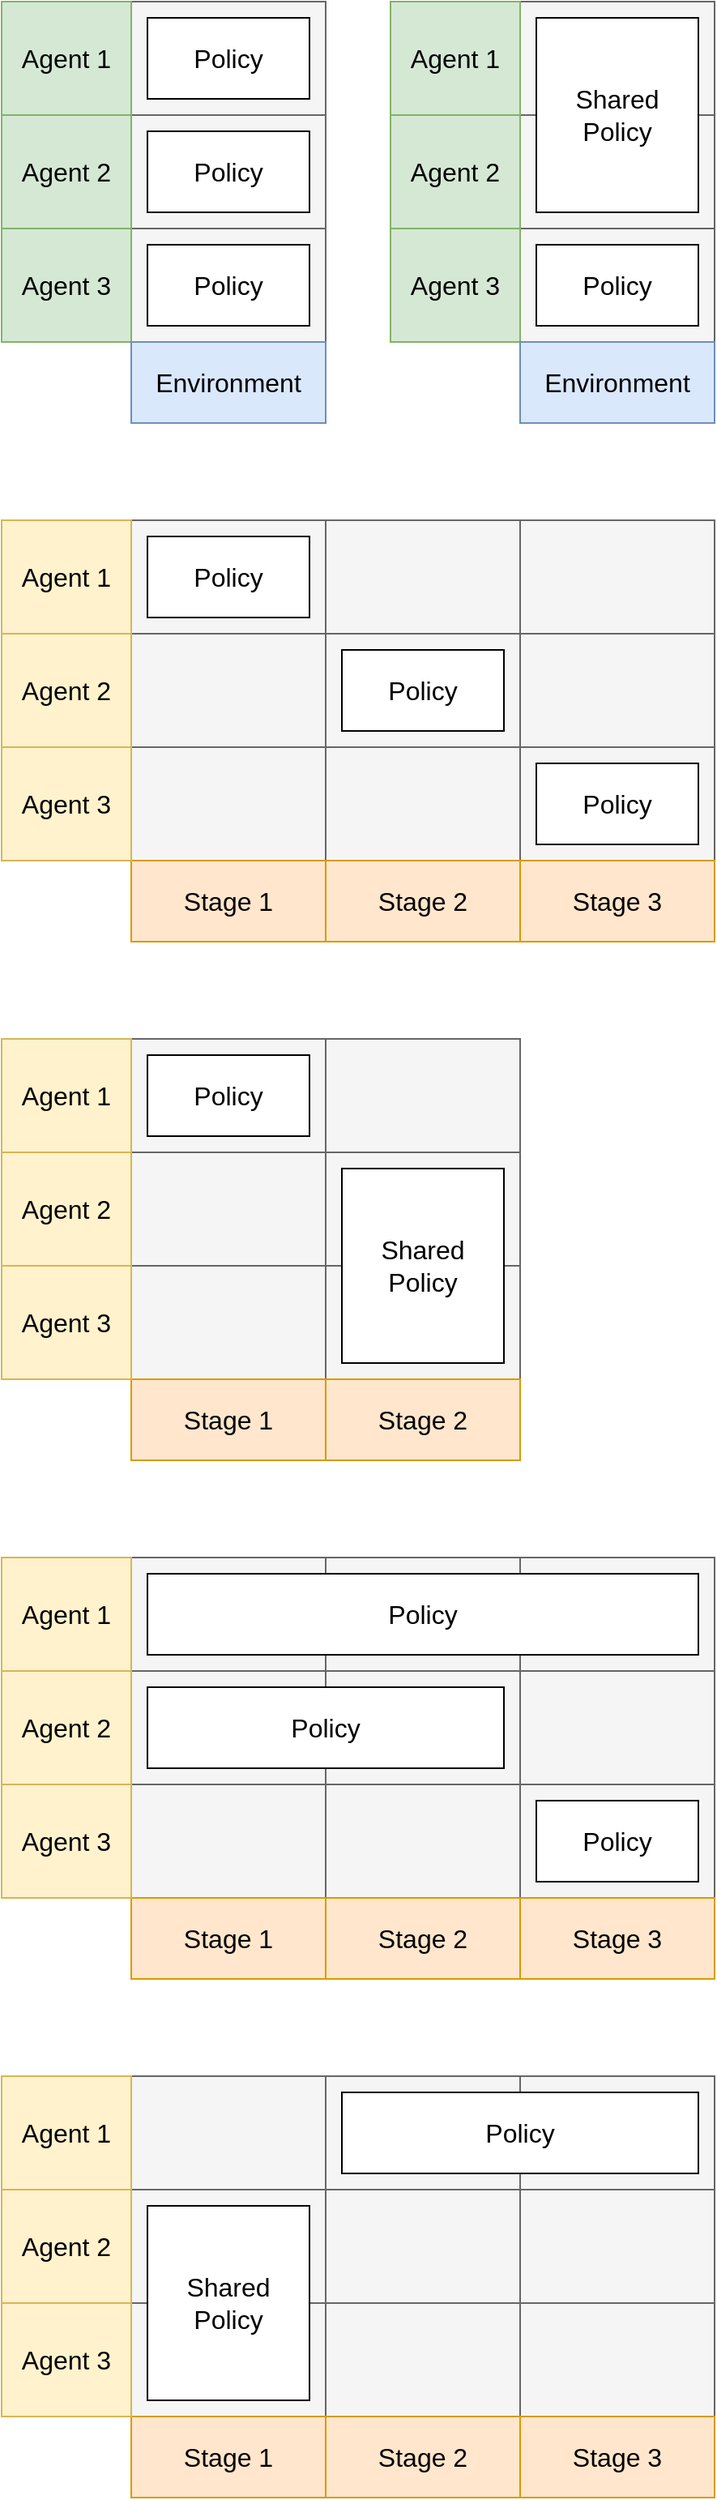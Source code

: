 <mxfile version="15.8.7" type="device"><diagram id="1Qly3OEpA-iI3qJtD8Y1" name="Page-1"><mxGraphModel dx="1106" dy="-347" grid="1" gridSize="10" guides="1" tooltips="1" connect="1" arrows="1" fold="1" page="1" pageScale="1" pageWidth="827" pageHeight="1169" math="0" shadow="0"><root><mxCell id="0"/><mxCell id="1" parent="0"/><mxCell id="XAu031PaBlUm94sDrdOI-174" value="" style="rounded=0;whiteSpace=wrap;html=1;fillColor=#f5f5f5;fontColor=#333333;strokeColor=#666666;fontSize=16;" parent="1" vertex="1"><mxGeometry x="160" y="1240" width="120" height="70" as="geometry"/></mxCell><mxCell id="XAu031PaBlUm94sDrdOI-181" value="&lt;font style=&quot;font-size: 16px;&quot;&gt;Policy&lt;/font&gt;" style="rounded=0;whiteSpace=wrap;html=1;fontSize=16;" parent="1" vertex="1"><mxGeometry x="170" y="1250" width="100" height="50" as="geometry"/></mxCell><mxCell id="XAu031PaBlUm94sDrdOI-205" value="" style="rounded=0;whiteSpace=wrap;html=1;fillColor=#f5f5f5;fontColor=#333333;strokeColor=#666666;fontSize=16;" parent="1" vertex="1"><mxGeometry x="160" y="1310" width="120" height="70" as="geometry"/></mxCell><mxCell id="XAu031PaBlUm94sDrdOI-206" value="&lt;font style=&quot;font-size: 16px;&quot;&gt;Policy&lt;/font&gt;" style="rounded=0;whiteSpace=wrap;html=1;fontSize=16;" parent="1" vertex="1"><mxGeometry x="170" y="1320" width="100" height="50" as="geometry"/></mxCell><mxCell id="XAu031PaBlUm94sDrdOI-207" value="" style="rounded=0;whiteSpace=wrap;html=1;fillColor=#f5f5f5;fontColor=#333333;strokeColor=#666666;fontSize=16;" parent="1" vertex="1"><mxGeometry x="160" y="1380" width="120" height="70" as="geometry"/></mxCell><mxCell id="XAu031PaBlUm94sDrdOI-208" value="&lt;font style=&quot;font-size: 16px;&quot;&gt;Policy&lt;/font&gt;" style="rounded=0;whiteSpace=wrap;html=1;fontSize=16;" parent="1" vertex="1"><mxGeometry x="170" y="1390" width="100" height="50" as="geometry"/></mxCell><mxCell id="XAu031PaBlUm94sDrdOI-260" value="" style="rounded=0;whiteSpace=wrap;html=1;fillColor=#f5f5f5;fontColor=#333333;strokeColor=#666666;fontSize=16;" parent="1" vertex="1"><mxGeometry x="400" y="1240" width="120" height="70" as="geometry"/></mxCell><mxCell id="XAu031PaBlUm94sDrdOI-266" value="" style="rounded=0;whiteSpace=wrap;html=1;fillColor=#f5f5f5;fontColor=#333333;strokeColor=#666666;fontSize=16;" parent="1" vertex="1"><mxGeometry x="400" y="1310" width="120" height="70" as="geometry"/></mxCell><mxCell id="XAu031PaBlUm94sDrdOI-268" value="" style="rounded=0;whiteSpace=wrap;html=1;fillColor=#f5f5f5;fontColor=#333333;strokeColor=#666666;fontSize=16;" parent="1" vertex="1"><mxGeometry x="400" y="1380" width="120" height="70" as="geometry"/></mxCell><mxCell id="XAu031PaBlUm94sDrdOI-269" value="&lt;font style=&quot;font-size: 16px;&quot;&gt;Policy&lt;/font&gt;" style="rounded=0;whiteSpace=wrap;html=1;fontSize=16;" parent="1" vertex="1"><mxGeometry x="410" y="1390" width="100" height="50" as="geometry"/></mxCell><mxCell id="XAu031PaBlUm94sDrdOI-261" value="&lt;font style=&quot;font-size: 16px&quot;&gt;Shared Policy&lt;/font&gt;" style="rounded=0;whiteSpace=wrap;html=1;fontSize=16;" parent="1" vertex="1"><mxGeometry x="410" y="1250" width="100" height="120" as="geometry"/></mxCell><mxCell id="XAu031PaBlUm94sDrdOI-262" value="Agent 1" style="rounded=0;whiteSpace=wrap;html=1;fillColor=#d5e8d4;strokeColor=#82b366;fontSize=16;" parent="1" vertex="1"><mxGeometry x="320" y="1240" width="80" height="70" as="geometry"/></mxCell><mxCell id="XAu031PaBlUm94sDrdOI-263" value="Agent 2" style="rounded=0;whiteSpace=wrap;html=1;fillColor=#d5e8d4;strokeColor=#82b366;fontSize=16;" parent="1" vertex="1"><mxGeometry x="320" y="1310" width="80" height="70" as="geometry"/></mxCell><mxCell id="XAu031PaBlUm94sDrdOI-264" value="Agent 3" style="rounded=0;whiteSpace=wrap;html=1;fillColor=#d5e8d4;strokeColor=#82b366;fontSize=16;" parent="1" vertex="1"><mxGeometry x="320" y="1380" width="80" height="70" as="geometry"/></mxCell><mxCell id="XAu031PaBlUm94sDrdOI-198" value="Agent 1" style="rounded=0;whiteSpace=wrap;html=1;fillColor=#d5e8d4;strokeColor=#82b366;fontSize=16;" parent="1" vertex="1"><mxGeometry x="80" y="1240" width="80" height="70" as="geometry"/></mxCell><mxCell id="XAu031PaBlUm94sDrdOI-199" value="Agent 2" style="rounded=0;whiteSpace=wrap;html=1;fillColor=#d5e8d4;strokeColor=#82b366;fontSize=16;" parent="1" vertex="1"><mxGeometry x="80" y="1310" width="80" height="70" as="geometry"/></mxCell><mxCell id="XAu031PaBlUm94sDrdOI-200" value="Agent 3" style="rounded=0;whiteSpace=wrap;html=1;fillColor=#d5e8d4;strokeColor=#82b366;fontSize=16;" parent="1" vertex="1"><mxGeometry x="80" y="1380" width="80" height="70" as="geometry"/></mxCell><mxCell id="XAu031PaBlUm94sDrdOI-201" value="Environment" style="rounded=0;whiteSpace=wrap;html=1;fillColor=#dae8fc;strokeColor=#6c8ebf;fontSize=16;" parent="1" vertex="1"><mxGeometry x="160" y="1450" width="120" height="50" as="geometry"/></mxCell><mxCell id="XAu031PaBlUm94sDrdOI-265" value="Environment" style="rounded=0;whiteSpace=wrap;html=1;fillColor=#dae8fc;strokeColor=#6c8ebf;fontSize=16;" parent="1" vertex="1"><mxGeometry x="400" y="1450" width="120" height="50" as="geometry"/></mxCell><mxCell id="XAu031PaBlUm94sDrdOI-301" value="" style="rounded=0;whiteSpace=wrap;html=1;fillColor=#f5f5f5;fontColor=#333333;strokeColor=#666666;fontSize=16;" parent="1" vertex="1"><mxGeometry x="160" y="1880" width="120" height="70" as="geometry"/></mxCell><mxCell id="XAu031PaBlUm94sDrdOI-303" value="" style="rounded=0;whiteSpace=wrap;html=1;fillColor=#f5f5f5;fontColor=#333333;strokeColor=#666666;fontSize=16;" parent="1" vertex="1"><mxGeometry x="160" y="1950" width="120" height="70" as="geometry"/></mxCell><mxCell id="XAu031PaBlUm94sDrdOI-304" value="&lt;font style=&quot;font-size: 16px;&quot;&gt;Policy&lt;/font&gt;" style="rounded=0;whiteSpace=wrap;html=1;fontSize=16;" parent="1" vertex="1"><mxGeometry x="170" y="1890" width="100" height="50" as="geometry"/></mxCell><mxCell id="XAu031PaBlUm94sDrdOI-305" value="" style="rounded=0;whiteSpace=wrap;html=1;fillColor=#f5f5f5;fontColor=#333333;strokeColor=#666666;fontSize=16;" parent="1" vertex="1"><mxGeometry x="160" y="2020" width="120" height="70" as="geometry"/></mxCell><mxCell id="XAu031PaBlUm94sDrdOI-307" value="" style="rounded=0;whiteSpace=wrap;html=1;fillColor=#f5f5f5;fontColor=#333333;strokeColor=#666666;fontSize=16;" parent="1" vertex="1"><mxGeometry x="280" y="1880" width="120" height="70" as="geometry"/></mxCell><mxCell id="XAu031PaBlUm94sDrdOI-309" value="" style="rounded=0;whiteSpace=wrap;html=1;fillColor=#f5f5f5;fontColor=#333333;strokeColor=#666666;fontSize=16;" parent="1" vertex="1"><mxGeometry x="280" y="1950" width="120" height="70" as="geometry"/></mxCell><mxCell id="XAu031PaBlUm94sDrdOI-311" value="" style="rounded=0;whiteSpace=wrap;html=1;fillColor=#f5f5f5;fontColor=#333333;strokeColor=#666666;fontSize=16;" parent="1" vertex="1"><mxGeometry x="280" y="2020" width="120" height="70" as="geometry"/></mxCell><mxCell id="XAu031PaBlUm94sDrdOI-325" value="Stage 1" style="rounded=0;whiteSpace=wrap;html=1;fillColor=#ffe6cc;strokeColor=#d79b00;fontSize=16;" parent="1" vertex="1"><mxGeometry x="160" y="2090" width="120" height="50" as="geometry"/></mxCell><mxCell id="XAu031PaBlUm94sDrdOI-326" value="Stage 2" style="rounded=0;whiteSpace=wrap;html=1;fillColor=#ffe6cc;strokeColor=#d79b00;fontSize=16;" parent="1" vertex="1"><mxGeometry x="280" y="2090" width="120" height="50" as="geometry"/></mxCell><mxCell id="XAu031PaBlUm94sDrdOI-329" value="Agent 1" style="rounded=0;whiteSpace=wrap;html=1;fillColor=#fff2cc;strokeColor=#d6b656;fontSize=16;" parent="1" vertex="1"><mxGeometry x="80" y="1880" width="80" height="70" as="geometry"/></mxCell><mxCell id="XAu031PaBlUm94sDrdOI-330" value="Agent 2" style="rounded=0;whiteSpace=wrap;html=1;fillColor=#fff2cc;strokeColor=#d6b656;fontSize=16;" parent="1" vertex="1"><mxGeometry x="80" y="1950" width="80" height="70" as="geometry"/></mxCell><mxCell id="XAu031PaBlUm94sDrdOI-331" value="Agent 3" style="rounded=0;whiteSpace=wrap;html=1;fillColor=#fff2cc;strokeColor=#d6b656;fontSize=16;" parent="1" vertex="1"><mxGeometry x="80" y="2020" width="80" height="70" as="geometry"/></mxCell><mxCell id="XAu031PaBlUm94sDrdOI-333" value="" style="rounded=0;whiteSpace=wrap;html=1;fillColor=#f5f5f5;fontColor=#333333;strokeColor=#666666;fontSize=16;" parent="1" vertex="1"><mxGeometry x="160" y="1560" width="120" height="70" as="geometry"/></mxCell><mxCell id="XAu031PaBlUm94sDrdOI-334" value="" style="rounded=0;whiteSpace=wrap;html=1;fillColor=#f5f5f5;fontColor=#333333;strokeColor=#666666;fontSize=16;" parent="1" vertex="1"><mxGeometry x="160" y="1630" width="120" height="70" as="geometry"/></mxCell><mxCell id="XAu031PaBlUm94sDrdOI-336" value="" style="rounded=0;whiteSpace=wrap;html=1;fillColor=#f5f5f5;fontColor=#333333;strokeColor=#666666;fontSize=16;" parent="1" vertex="1"><mxGeometry x="160" y="1700" width="120" height="70" as="geometry"/></mxCell><mxCell id="XAu031PaBlUm94sDrdOI-338" value="" style="rounded=0;whiteSpace=wrap;html=1;fillColor=#f5f5f5;fontColor=#333333;strokeColor=#666666;fontSize=16;" parent="1" vertex="1"><mxGeometry x="280" y="1560" width="120" height="70" as="geometry"/></mxCell><mxCell id="XAu031PaBlUm94sDrdOI-339" value="" style="rounded=0;whiteSpace=wrap;html=1;fillColor=#f5f5f5;fontColor=#333333;strokeColor=#666666;fontSize=16;" parent="1" vertex="1"><mxGeometry x="280" y="1630" width="120" height="70" as="geometry"/></mxCell><mxCell id="XAu031PaBlUm94sDrdOI-341" value="" style="rounded=0;whiteSpace=wrap;html=1;fillColor=#f5f5f5;fontColor=#333333;strokeColor=#666666;fontSize=16;" parent="1" vertex="1"><mxGeometry x="280" y="1700" width="120" height="70" as="geometry"/></mxCell><mxCell id="XAu031PaBlUm94sDrdOI-343" value="" style="rounded=0;whiteSpace=wrap;html=1;fillColor=#f5f5f5;fontColor=#333333;strokeColor=#666666;fontSize=16;" parent="1" vertex="1"><mxGeometry x="400" y="1560" width="120" height="70" as="geometry"/></mxCell><mxCell id="XAu031PaBlUm94sDrdOI-344" value="" style="rounded=0;whiteSpace=wrap;html=1;fillColor=#f5f5f5;fontColor=#333333;strokeColor=#666666;fontSize=16;" parent="1" vertex="1"><mxGeometry x="400" y="1630" width="120" height="70" as="geometry"/></mxCell><mxCell id="XAu031PaBlUm94sDrdOI-346" value="" style="rounded=0;whiteSpace=wrap;html=1;fillColor=#f5f5f5;fontColor=#333333;strokeColor=#666666;fontSize=16;" parent="1" vertex="1"><mxGeometry x="400" y="1700" width="120" height="70" as="geometry"/></mxCell><mxCell id="XAu031PaBlUm94sDrdOI-347" value="&lt;font style=&quot;font-size: 16px;&quot;&gt;Policy&lt;/font&gt;" style="rounded=0;whiteSpace=wrap;html=1;fontSize=16;" parent="1" vertex="1"><mxGeometry x="410" y="1710" width="100" height="50" as="geometry"/></mxCell><mxCell id="XAu031PaBlUm94sDrdOI-353" value="Stage 1" style="rounded=0;whiteSpace=wrap;html=1;fillColor=#ffe6cc;strokeColor=#d79b00;fontSize=16;" parent="1" vertex="1"><mxGeometry x="160" y="1770" width="120" height="50" as="geometry"/></mxCell><mxCell id="XAu031PaBlUm94sDrdOI-354" value="Stage 2" style="rounded=0;whiteSpace=wrap;html=1;fillColor=#ffe6cc;strokeColor=#d79b00;fontSize=16;" parent="1" vertex="1"><mxGeometry x="280" y="1770" width="120" height="50" as="geometry"/></mxCell><mxCell id="XAu031PaBlUm94sDrdOI-355" value="Stage 3" style="rounded=0;whiteSpace=wrap;html=1;fillColor=#ffe6cc;strokeColor=#d79b00;fontSize=16;" parent="1" vertex="1"><mxGeometry x="400" y="1770" width="120" height="50" as="geometry"/></mxCell><mxCell id="XAu031PaBlUm94sDrdOI-357" value="Agent 1" style="rounded=0;whiteSpace=wrap;html=1;fillColor=#fff2cc;strokeColor=#d6b656;fontSize=16;" parent="1" vertex="1"><mxGeometry x="80" y="1560" width="80" height="70" as="geometry"/></mxCell><mxCell id="XAu031PaBlUm94sDrdOI-358" value="Agent 2" style="rounded=0;whiteSpace=wrap;html=1;fillColor=#fff2cc;strokeColor=#d6b656;fontSize=16;" parent="1" vertex="1"><mxGeometry x="80" y="1630" width="80" height="70" as="geometry"/></mxCell><mxCell id="XAu031PaBlUm94sDrdOI-359" value="Agent 3" style="rounded=0;whiteSpace=wrap;html=1;fillColor=#fff2cc;strokeColor=#d6b656;fontSize=16;" parent="1" vertex="1"><mxGeometry x="80" y="1700" width="80" height="70" as="geometry"/></mxCell><mxCell id="XAu031PaBlUm94sDrdOI-363" value="&lt;font style=&quot;font-size: 16px&quot;&gt;Shared Policy&lt;/font&gt;" style="rounded=0;whiteSpace=wrap;html=1;fontSize=16;" parent="1" vertex="1"><mxGeometry x="290" y="1960" width="100" height="120" as="geometry"/></mxCell><mxCell id="PQW3yV0-cK1zaMlHxdr9-1" value="&lt;font style=&quot;font-size: 16px;&quot;&gt;Policy&lt;/font&gt;" style="rounded=0;whiteSpace=wrap;html=1;fontSize=16;" vertex="1" parent="1"><mxGeometry x="170" y="1570" width="100" height="50" as="geometry"/></mxCell><mxCell id="XAu031PaBlUm94sDrdOI-335" value="&lt;font style=&quot;font-size: 16px;&quot;&gt;Policy&lt;/font&gt;" style="rounded=0;whiteSpace=wrap;html=1;fontSize=16;" parent="1" vertex="1"><mxGeometry x="290" y="1640" width="100" height="50" as="geometry"/></mxCell><mxCell id="PQW3yV0-cK1zaMlHxdr9-2" value="" style="rounded=0;whiteSpace=wrap;html=1;fillColor=#f5f5f5;fontColor=#333333;strokeColor=#666666;fontSize=16;" vertex="1" parent="1"><mxGeometry x="160" y="2200" width="120" height="70" as="geometry"/></mxCell><mxCell id="PQW3yV0-cK1zaMlHxdr9-3" value="" style="rounded=0;whiteSpace=wrap;html=1;fillColor=#f5f5f5;fontColor=#333333;strokeColor=#666666;fontSize=16;" vertex="1" parent="1"><mxGeometry x="160" y="2270" width="120" height="70" as="geometry"/></mxCell><mxCell id="PQW3yV0-cK1zaMlHxdr9-4" value="" style="rounded=0;whiteSpace=wrap;html=1;fillColor=#f5f5f5;fontColor=#333333;strokeColor=#666666;fontSize=16;" vertex="1" parent="1"><mxGeometry x="160" y="2340" width="120" height="70" as="geometry"/></mxCell><mxCell id="PQW3yV0-cK1zaMlHxdr9-5" value="" style="rounded=0;whiteSpace=wrap;html=1;fillColor=#f5f5f5;fontColor=#333333;strokeColor=#666666;fontSize=16;" vertex="1" parent="1"><mxGeometry x="280" y="2200" width="120" height="70" as="geometry"/></mxCell><mxCell id="PQW3yV0-cK1zaMlHxdr9-6" value="" style="rounded=0;whiteSpace=wrap;html=1;fillColor=#f5f5f5;fontColor=#333333;strokeColor=#666666;fontSize=16;" vertex="1" parent="1"><mxGeometry x="280" y="2270" width="120" height="70" as="geometry"/></mxCell><mxCell id="PQW3yV0-cK1zaMlHxdr9-7" value="" style="rounded=0;whiteSpace=wrap;html=1;fillColor=#f5f5f5;fontColor=#333333;strokeColor=#666666;fontSize=16;" vertex="1" parent="1"><mxGeometry x="280" y="2340" width="120" height="70" as="geometry"/></mxCell><mxCell id="PQW3yV0-cK1zaMlHxdr9-8" value="" style="rounded=0;whiteSpace=wrap;html=1;fillColor=#f5f5f5;fontColor=#333333;strokeColor=#666666;fontSize=16;" vertex="1" parent="1"><mxGeometry x="400" y="2200" width="120" height="70" as="geometry"/></mxCell><mxCell id="PQW3yV0-cK1zaMlHxdr9-9" value="" style="rounded=0;whiteSpace=wrap;html=1;fillColor=#f5f5f5;fontColor=#333333;strokeColor=#666666;fontSize=16;" vertex="1" parent="1"><mxGeometry x="400" y="2270" width="120" height="70" as="geometry"/></mxCell><mxCell id="PQW3yV0-cK1zaMlHxdr9-10" value="" style="rounded=0;whiteSpace=wrap;html=1;fillColor=#f5f5f5;fontColor=#333333;strokeColor=#666666;fontSize=16;" vertex="1" parent="1"><mxGeometry x="400" y="2340" width="120" height="70" as="geometry"/></mxCell><mxCell id="PQW3yV0-cK1zaMlHxdr9-11" value="&lt;font style=&quot;font-size: 16px;&quot;&gt;Policy&lt;/font&gt;" style="rounded=0;whiteSpace=wrap;html=1;fontSize=16;" vertex="1" parent="1"><mxGeometry x="410" y="2350" width="100" height="50" as="geometry"/></mxCell><mxCell id="PQW3yV0-cK1zaMlHxdr9-12" value="Stage 1" style="rounded=0;whiteSpace=wrap;html=1;fillColor=#ffe6cc;strokeColor=#d79b00;fontSize=16;" vertex="1" parent="1"><mxGeometry x="160" y="2410" width="120" height="50" as="geometry"/></mxCell><mxCell id="PQW3yV0-cK1zaMlHxdr9-13" value="Stage 2" style="rounded=0;whiteSpace=wrap;html=1;fillColor=#ffe6cc;strokeColor=#d79b00;fontSize=16;" vertex="1" parent="1"><mxGeometry x="280" y="2410" width="120" height="50" as="geometry"/></mxCell><mxCell id="PQW3yV0-cK1zaMlHxdr9-14" value="Stage 3" style="rounded=0;whiteSpace=wrap;html=1;fillColor=#ffe6cc;strokeColor=#d79b00;fontSize=16;" vertex="1" parent="1"><mxGeometry x="400" y="2410" width="120" height="50" as="geometry"/></mxCell><mxCell id="PQW3yV0-cK1zaMlHxdr9-15" value="Agent 1" style="rounded=0;whiteSpace=wrap;html=1;fillColor=#fff2cc;strokeColor=#d6b656;fontSize=16;" vertex="1" parent="1"><mxGeometry x="80" y="2200" width="80" height="70" as="geometry"/></mxCell><mxCell id="PQW3yV0-cK1zaMlHxdr9-16" value="Agent 2" style="rounded=0;whiteSpace=wrap;html=1;fillColor=#fff2cc;strokeColor=#d6b656;fontSize=16;" vertex="1" parent="1"><mxGeometry x="80" y="2270" width="80" height="70" as="geometry"/></mxCell><mxCell id="PQW3yV0-cK1zaMlHxdr9-17" value="Agent 3" style="rounded=0;whiteSpace=wrap;html=1;fillColor=#fff2cc;strokeColor=#d6b656;fontSize=16;" vertex="1" parent="1"><mxGeometry x="80" y="2340" width="80" height="70" as="geometry"/></mxCell><mxCell id="PQW3yV0-cK1zaMlHxdr9-18" value="&lt;font style=&quot;font-size: 16px;&quot;&gt;Policy&lt;/font&gt;" style="rounded=0;whiteSpace=wrap;html=1;fontSize=16;" vertex="1" parent="1"><mxGeometry x="170" y="2210" width="340" height="50" as="geometry"/></mxCell><mxCell id="PQW3yV0-cK1zaMlHxdr9-19" value="&lt;font style=&quot;font-size: 16px;&quot;&gt;Policy&lt;/font&gt;" style="rounded=0;whiteSpace=wrap;html=1;fontSize=16;" vertex="1" parent="1"><mxGeometry x="170" y="2280" width="220" height="50" as="geometry"/></mxCell><mxCell id="PQW3yV0-cK1zaMlHxdr9-20" value="" style="rounded=0;whiteSpace=wrap;html=1;fillColor=#f5f5f5;fontColor=#333333;strokeColor=#666666;fontSize=16;" vertex="1" parent="1"><mxGeometry x="160" y="2520" width="120" height="70" as="geometry"/></mxCell><mxCell id="PQW3yV0-cK1zaMlHxdr9-21" value="" style="rounded=0;whiteSpace=wrap;html=1;fillColor=#f5f5f5;fontColor=#333333;strokeColor=#666666;fontSize=16;" vertex="1" parent="1"><mxGeometry x="160" y="2590" width="120" height="70" as="geometry"/></mxCell><mxCell id="PQW3yV0-cK1zaMlHxdr9-22" value="" style="rounded=0;whiteSpace=wrap;html=1;fillColor=#f5f5f5;fontColor=#333333;strokeColor=#666666;fontSize=16;" vertex="1" parent="1"><mxGeometry x="160" y="2660" width="120" height="70" as="geometry"/></mxCell><mxCell id="PQW3yV0-cK1zaMlHxdr9-23" value="" style="rounded=0;whiteSpace=wrap;html=1;fillColor=#f5f5f5;fontColor=#333333;strokeColor=#666666;fontSize=16;" vertex="1" parent="1"><mxGeometry x="280" y="2520" width="120" height="70" as="geometry"/></mxCell><mxCell id="PQW3yV0-cK1zaMlHxdr9-24" value="" style="rounded=0;whiteSpace=wrap;html=1;fillColor=#f5f5f5;fontColor=#333333;strokeColor=#666666;fontSize=16;" vertex="1" parent="1"><mxGeometry x="280" y="2590" width="120" height="70" as="geometry"/></mxCell><mxCell id="PQW3yV0-cK1zaMlHxdr9-25" value="" style="rounded=0;whiteSpace=wrap;html=1;fillColor=#f5f5f5;fontColor=#333333;strokeColor=#666666;fontSize=16;" vertex="1" parent="1"><mxGeometry x="280" y="2660" width="120" height="70" as="geometry"/></mxCell><mxCell id="PQW3yV0-cK1zaMlHxdr9-26" value="" style="rounded=0;whiteSpace=wrap;html=1;fillColor=#f5f5f5;fontColor=#333333;strokeColor=#666666;fontSize=16;" vertex="1" parent="1"><mxGeometry x="400" y="2520" width="120" height="70" as="geometry"/></mxCell><mxCell id="PQW3yV0-cK1zaMlHxdr9-27" value="" style="rounded=0;whiteSpace=wrap;html=1;fillColor=#f5f5f5;fontColor=#333333;strokeColor=#666666;fontSize=16;" vertex="1" parent="1"><mxGeometry x="400" y="2590" width="120" height="70" as="geometry"/></mxCell><mxCell id="PQW3yV0-cK1zaMlHxdr9-28" value="" style="rounded=0;whiteSpace=wrap;html=1;fillColor=#f5f5f5;fontColor=#333333;strokeColor=#666666;fontSize=16;" vertex="1" parent="1"><mxGeometry x="400" y="2660" width="120" height="70" as="geometry"/></mxCell><mxCell id="PQW3yV0-cK1zaMlHxdr9-30" value="Stage 1" style="rounded=0;whiteSpace=wrap;html=1;fillColor=#ffe6cc;strokeColor=#d79b00;fontSize=16;" vertex="1" parent="1"><mxGeometry x="160" y="2730" width="120" height="50" as="geometry"/></mxCell><mxCell id="PQW3yV0-cK1zaMlHxdr9-31" value="Stage 2" style="rounded=0;whiteSpace=wrap;html=1;fillColor=#ffe6cc;strokeColor=#d79b00;fontSize=16;" vertex="1" parent="1"><mxGeometry x="280" y="2730" width="120" height="50" as="geometry"/></mxCell><mxCell id="PQW3yV0-cK1zaMlHxdr9-32" value="Stage 3" style="rounded=0;whiteSpace=wrap;html=1;fillColor=#ffe6cc;strokeColor=#d79b00;fontSize=16;" vertex="1" parent="1"><mxGeometry x="400" y="2730" width="120" height="50" as="geometry"/></mxCell><mxCell id="PQW3yV0-cK1zaMlHxdr9-33" value="Agent 1" style="rounded=0;whiteSpace=wrap;html=1;fillColor=#fff2cc;strokeColor=#d6b656;fontSize=16;" vertex="1" parent="1"><mxGeometry x="80" y="2520" width="80" height="70" as="geometry"/></mxCell><mxCell id="PQW3yV0-cK1zaMlHxdr9-34" value="Agent 2" style="rounded=0;whiteSpace=wrap;html=1;fillColor=#fff2cc;strokeColor=#d6b656;fontSize=16;" vertex="1" parent="1"><mxGeometry x="80" y="2590" width="80" height="70" as="geometry"/></mxCell><mxCell id="PQW3yV0-cK1zaMlHxdr9-35" value="Agent 3" style="rounded=0;whiteSpace=wrap;html=1;fillColor=#fff2cc;strokeColor=#d6b656;fontSize=16;" vertex="1" parent="1"><mxGeometry x="80" y="2660" width="80" height="70" as="geometry"/></mxCell><mxCell id="PQW3yV0-cK1zaMlHxdr9-36" value="&lt;font style=&quot;font-size: 16px;&quot;&gt;Policy&lt;/font&gt;" style="rounded=0;whiteSpace=wrap;html=1;fontSize=16;" vertex="1" parent="1"><mxGeometry x="290" y="2530" width="220" height="50" as="geometry"/></mxCell><mxCell id="PQW3yV0-cK1zaMlHxdr9-37" value="&lt;font style=&quot;font-size: 16px&quot;&gt;Shared Policy&lt;/font&gt;" style="rounded=0;whiteSpace=wrap;html=1;fontSize=16;" vertex="1" parent="1"><mxGeometry x="170" y="2600" width="100" height="120" as="geometry"/></mxCell></root></mxGraphModel></diagram></mxfile>